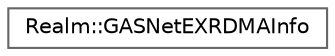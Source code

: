 digraph "Graphical Class Hierarchy"
{
 // LATEX_PDF_SIZE
  bgcolor="transparent";
  edge [fontname=Helvetica,fontsize=10,labelfontname=Helvetica,labelfontsize=10];
  node [fontname=Helvetica,fontsize=10,shape=box,height=0.2,width=0.4];
  rankdir="LR";
  Node0 [id="Node000000",label="Realm::GASNetEXRDMAInfo",height=0.2,width=0.4,color="grey40", fillcolor="white", style="filled",URL="$structRealm_1_1GASNetEXRDMAInfo.html",tooltip=" "];
}

